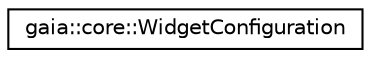 digraph G
{
  edge [fontname="Helvetica",fontsize="10",labelfontname="Helvetica",labelfontsize="10"];
  node [fontname="Helvetica",fontsize="10",shape=record];
  rankdir=LR;
  Node1 [label="gaia::core::WidgetConfiguration",height=0.2,width=0.4,color="black", fillcolor="white", style="filled",URL="$d5/d4e/classgaia_1_1core_1_1_widget_configuration.html",tooltip="Contains methods to standard constants used in the UI for timeouts, sizes, and distances."];
}
